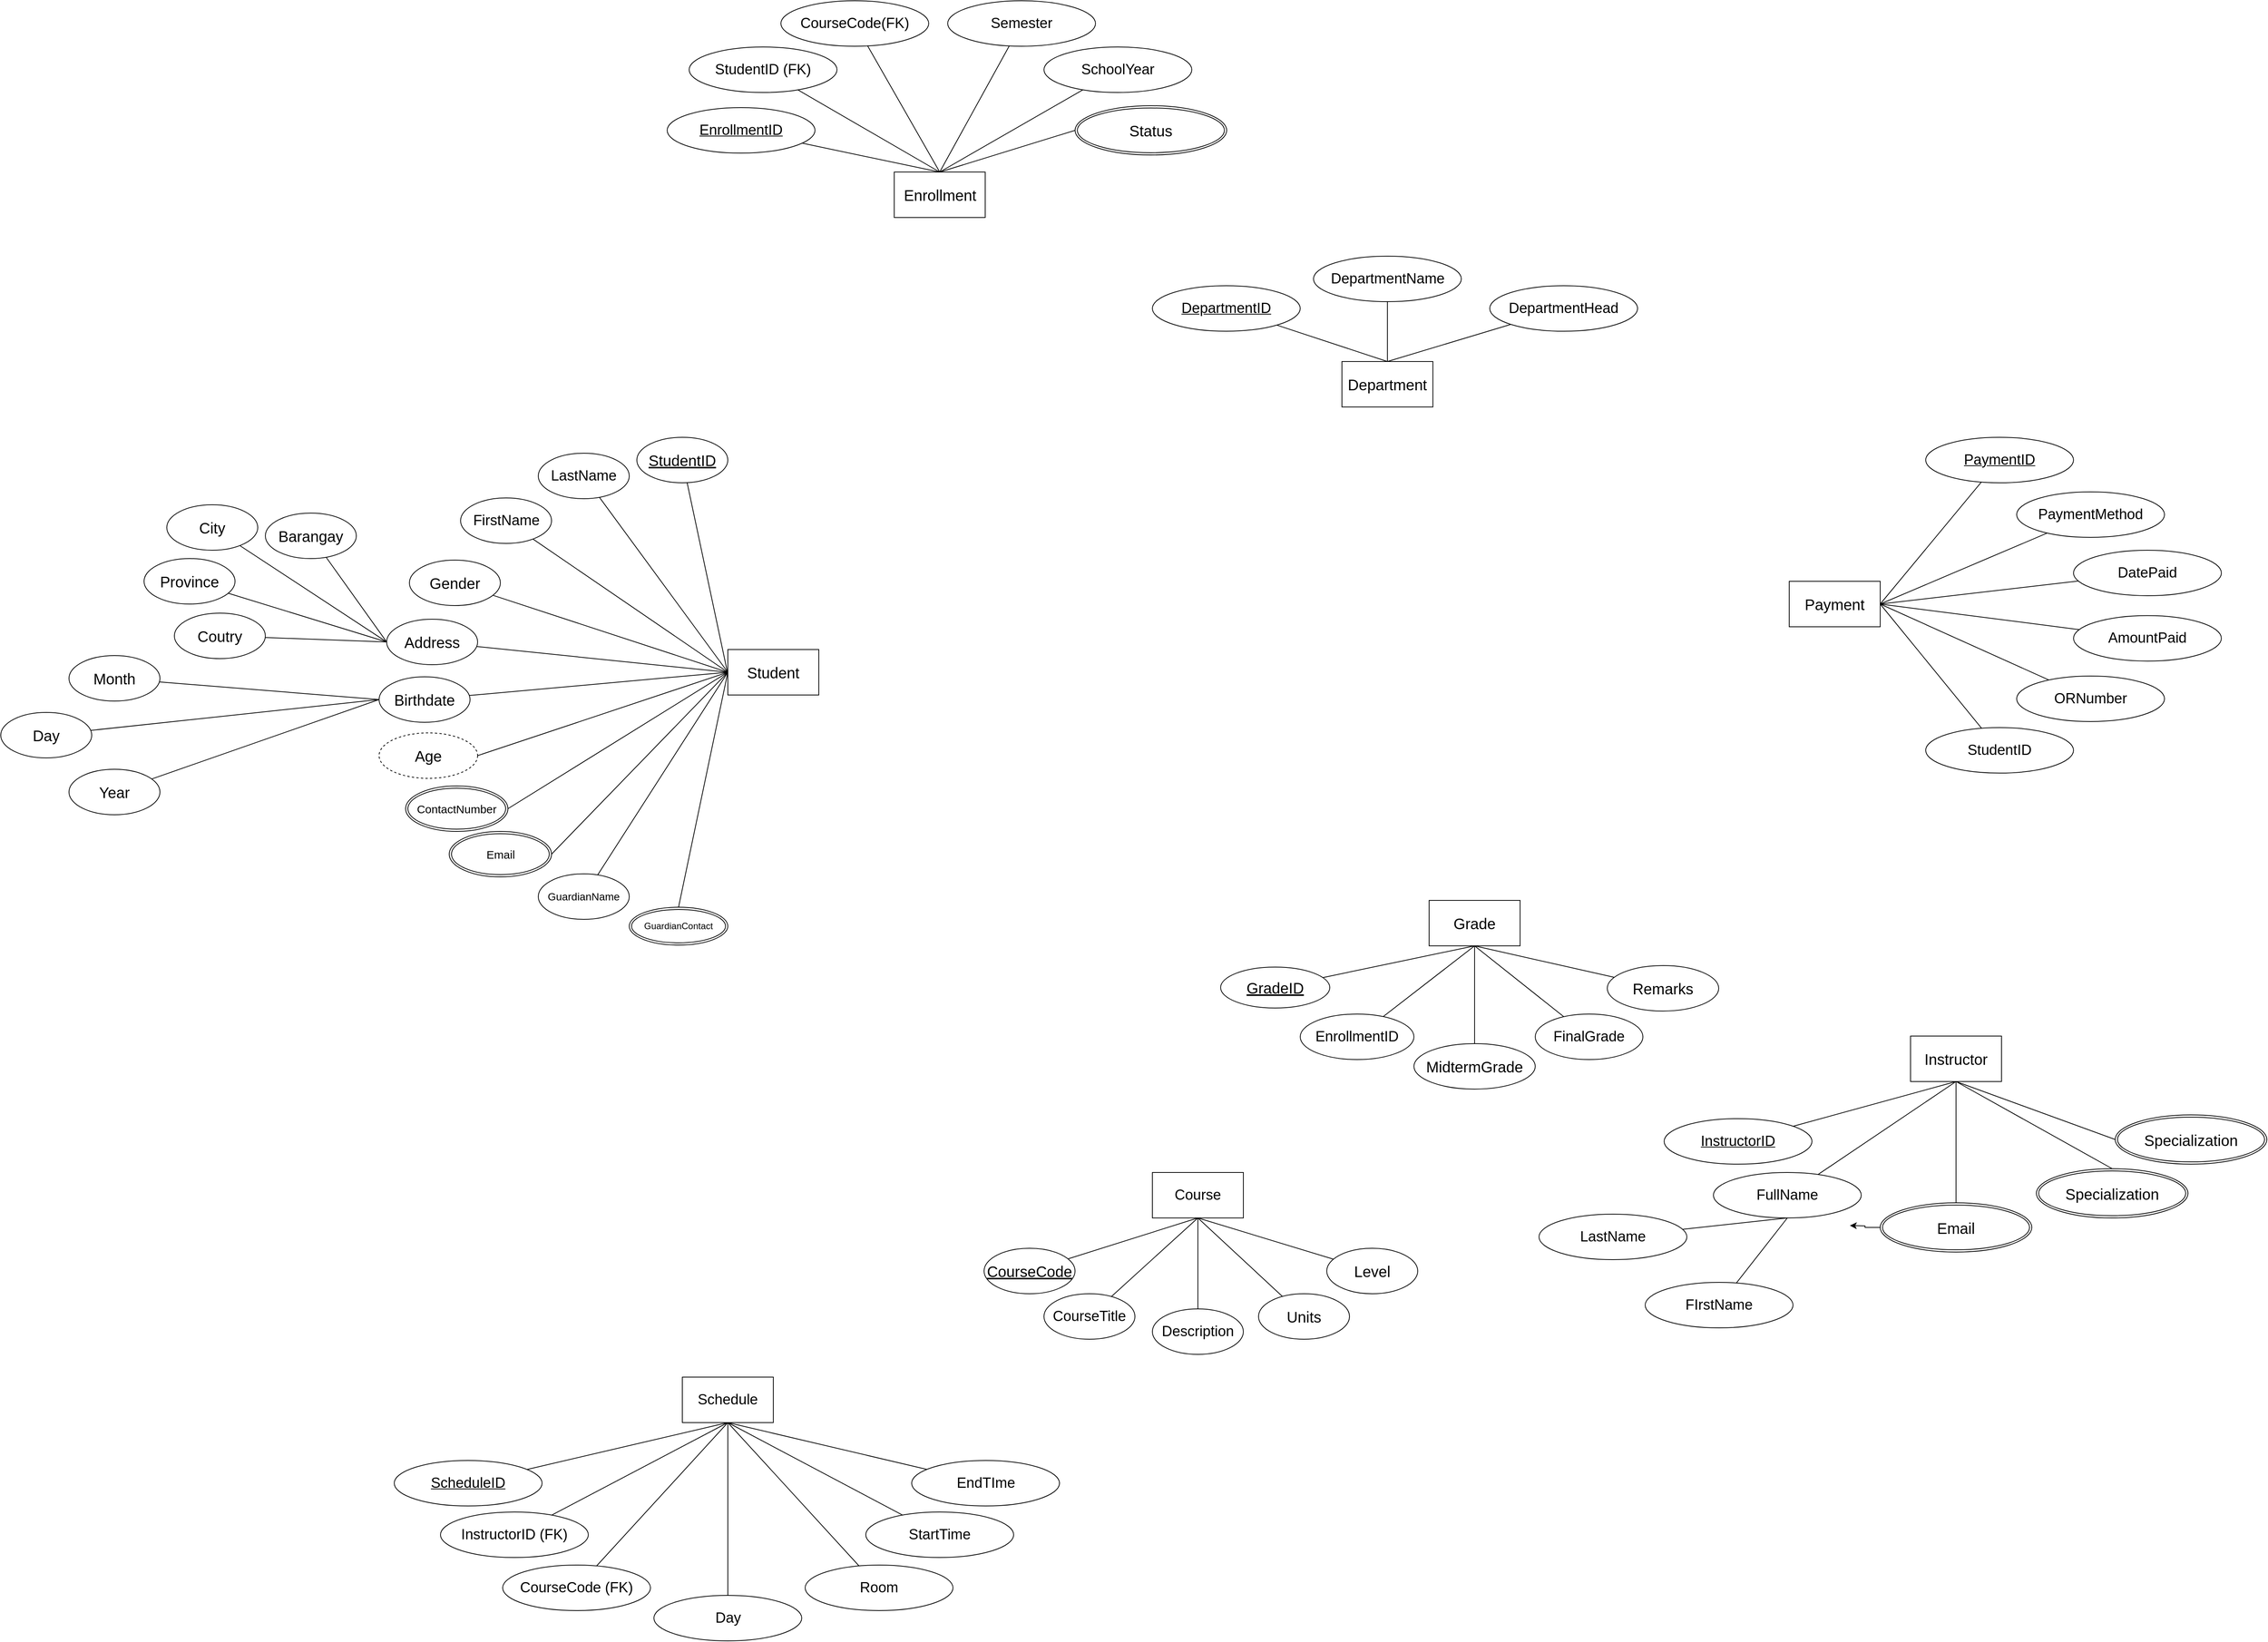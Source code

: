 <mxfile version="28.2.2">
  <diagram name="Page-1" id="AGJRzT_OhnzU_PfbtV0n">
    <mxGraphModel dx="3028" dy="2234" grid="1" gridSize="10" guides="1" tooltips="1" connect="1" arrows="1" fold="1" page="1" pageScale="1" pageWidth="850" pageHeight="1100" math="0" shadow="0">
      <root>
        <mxCell id="0" />
        <mxCell id="1" parent="0" />
        <mxCell id="HV2ZFBBPWrTVuAOWlXsi-6" value="Payment" style="rounded=0;whiteSpace=wrap;html=1;fontSize=20;" parent="1" vertex="1">
          <mxGeometry x="820" y="130" width="120" height="60" as="geometry" />
        </mxCell>
        <mxCell id="HV2ZFBBPWrTVuAOWlXsi-8" value="Grade" style="rounded=0;whiteSpace=wrap;html=1;fontSize=20;" parent="1" vertex="1">
          <mxGeometry x="345" y="551" width="120" height="60" as="geometry" />
        </mxCell>
        <mxCell id="78UuznA5aA8SNeWMlHvX-40" style="edgeStyle=none;curved=1;rounded=0;orthogonalLoop=1;jettySize=auto;html=1;entryX=1;entryY=0.5;entryDx=0;entryDy=0;fontSize=12;startSize=8;endSize=8;endArrow=none;endFill=0;" parent="1" source="VZnbxfNPQ8UnDCiT-unX-41" target="HV2ZFBBPWrTVuAOWlXsi-6" edge="1">
          <mxGeometry relative="1" as="geometry" />
        </mxCell>
        <mxCell id="VZnbxfNPQ8UnDCiT-unX-41" value="StudentID" style="ellipse;whiteSpace=wrap;html=1;fontSize=19;" parent="1" vertex="1">
          <mxGeometry x="1000" y="323" width="195" height="60" as="geometry" />
        </mxCell>
        <mxCell id="78UuznA5aA8SNeWMlHvX-45" style="edgeStyle=none;curved=1;rounded=0;orthogonalLoop=1;jettySize=auto;html=1;entryX=1;entryY=0.5;entryDx=0;entryDy=0;fontSize=12;startSize=8;endSize=8;endArrow=none;endFill=0;" parent="1" source="VZnbxfNPQ8UnDCiT-unX-42" target="HV2ZFBBPWrTVuAOWlXsi-6" edge="1">
          <mxGeometry relative="1" as="geometry" />
        </mxCell>
        <mxCell id="VZnbxfNPQ8UnDCiT-unX-42" value="&lt;u&gt;PaymentID&lt;/u&gt;" style="ellipse;whiteSpace=wrap;html=1;fontSize=19;" parent="1" vertex="1">
          <mxGeometry x="1000" y="-60" width="195" height="60" as="geometry" />
        </mxCell>
        <mxCell id="78UuznA5aA8SNeWMlHvX-41" style="edgeStyle=none;curved=1;rounded=0;orthogonalLoop=1;jettySize=auto;html=1;entryX=1;entryY=0.5;entryDx=0;entryDy=0;fontSize=12;startSize=8;endSize=8;endArrow=none;endFill=0;" parent="1" source="VZnbxfNPQ8UnDCiT-unX-43" target="HV2ZFBBPWrTVuAOWlXsi-6" edge="1">
          <mxGeometry relative="1" as="geometry" />
        </mxCell>
        <mxCell id="VZnbxfNPQ8UnDCiT-unX-43" value="ORNumber" style="ellipse;whiteSpace=wrap;html=1;fontSize=19;" parent="1" vertex="1">
          <mxGeometry x="1120" y="255" width="195" height="60" as="geometry" />
        </mxCell>
        <mxCell id="78UuznA5aA8SNeWMlHvX-43" style="edgeStyle=none;curved=1;rounded=0;orthogonalLoop=1;jettySize=auto;html=1;entryX=1;entryY=0.5;entryDx=0;entryDy=0;fontSize=12;startSize=8;endSize=8;endArrow=none;endFill=0;" parent="1" source="VZnbxfNPQ8UnDCiT-unX-44" target="HV2ZFBBPWrTVuAOWlXsi-6" edge="1">
          <mxGeometry relative="1" as="geometry" />
        </mxCell>
        <mxCell id="VZnbxfNPQ8UnDCiT-unX-44" value="DatePaid" style="ellipse;whiteSpace=wrap;html=1;fontSize=19;" parent="1" vertex="1">
          <mxGeometry x="1195" y="89" width="195" height="60" as="geometry" />
        </mxCell>
        <mxCell id="78UuznA5aA8SNeWMlHvX-42" style="edgeStyle=none;curved=1;rounded=0;orthogonalLoop=1;jettySize=auto;html=1;entryX=1;entryY=0.5;entryDx=0;entryDy=0;fontSize=12;startSize=8;endSize=8;endArrow=none;endFill=0;" parent="1" source="VZnbxfNPQ8UnDCiT-unX-45" target="HV2ZFBBPWrTVuAOWlXsi-6" edge="1">
          <mxGeometry relative="1" as="geometry" />
        </mxCell>
        <mxCell id="VZnbxfNPQ8UnDCiT-unX-45" value="AmountPaid" style="ellipse;whiteSpace=wrap;html=1;fontSize=19;" parent="1" vertex="1">
          <mxGeometry x="1195" y="175.25" width="195" height="60" as="geometry" />
        </mxCell>
        <mxCell id="78UuznA5aA8SNeWMlHvX-44" style="edgeStyle=none;curved=1;rounded=0;orthogonalLoop=1;jettySize=auto;html=1;entryX=1;entryY=0.5;entryDx=0;entryDy=0;fontSize=12;startSize=8;endSize=8;endArrow=none;endFill=0;" parent="1" source="VZnbxfNPQ8UnDCiT-unX-56" target="HV2ZFBBPWrTVuAOWlXsi-6" edge="1">
          <mxGeometry relative="1" as="geometry" />
        </mxCell>
        <mxCell id="VZnbxfNPQ8UnDCiT-unX-56" value="PaymentMethod" style="ellipse;whiteSpace=wrap;html=1;fontSize=19;" parent="1" vertex="1">
          <mxGeometry x="1120" y="12" width="195" height="60" as="geometry" />
        </mxCell>
        <mxCell id="78UuznA5aA8SNeWMlHvX-54" style="edgeStyle=none;curved=1;rounded=0;orthogonalLoop=1;jettySize=auto;html=1;entryX=0.5;entryY=1;entryDx=0;entryDy=0;fontSize=12;startSize=8;endSize=8;endArrow=none;endFill=0;" parent="1" source="VZnbxfNPQ8UnDCiT-unX-77" target="HV2ZFBBPWrTVuAOWlXsi-8" edge="1">
          <mxGeometry relative="1" as="geometry" />
        </mxCell>
        <mxCell id="VZnbxfNPQ8UnDCiT-unX-77" value="EnrollmentID" style="ellipse;whiteSpace=wrap;html=1;fontSize=19;" parent="1" vertex="1">
          <mxGeometry x="175" y="701" width="150" height="60" as="geometry" />
        </mxCell>
        <mxCell id="78UuznA5aA8SNeWMlHvX-56" style="edgeStyle=none;curved=1;rounded=0;orthogonalLoop=1;jettySize=auto;html=1;entryX=0.5;entryY=1;entryDx=0;entryDy=0;fontSize=12;startSize=8;endSize=8;endArrow=none;endFill=0;" parent="1" source="VZnbxfNPQ8UnDCiT-unX-78" target="HV2ZFBBPWrTVuAOWlXsi-8" edge="1">
          <mxGeometry relative="1" as="geometry" />
        </mxCell>
        <mxCell id="VZnbxfNPQ8UnDCiT-unX-78" value="FinalGrade" style="ellipse;whiteSpace=wrap;html=1;fontSize=19;" parent="1" vertex="1">
          <mxGeometry x="485" y="701" width="142" height="60" as="geometry" />
        </mxCell>
        <mxCell id="78UuznA5aA8SNeWMlHvX-53" style="edgeStyle=none;curved=1;rounded=0;orthogonalLoop=1;jettySize=auto;html=1;entryX=0.5;entryY=1;entryDx=0;entryDy=0;fontSize=12;startSize=8;endSize=8;endArrow=none;endFill=0;" parent="1" source="VZnbxfNPQ8UnDCiT-unX-79" target="HV2ZFBBPWrTVuAOWlXsi-8" edge="1">
          <mxGeometry relative="1" as="geometry" />
        </mxCell>
        <mxCell id="VZnbxfNPQ8UnDCiT-unX-79" value="&lt;u&gt;GradeID&lt;/u&gt;" style="ellipse;whiteSpace=wrap;html=1;fontSize=20;" parent="1" vertex="1">
          <mxGeometry x="70" y="639" width="144" height="54" as="geometry" />
        </mxCell>
        <mxCell id="78UuznA5aA8SNeWMlHvX-55" style="edgeStyle=none;curved=1;rounded=0;orthogonalLoop=1;jettySize=auto;html=1;entryX=0.5;entryY=1;entryDx=0;entryDy=0;fontSize=12;startSize=8;endSize=8;endArrow=none;endFill=0;" parent="1" source="VZnbxfNPQ8UnDCiT-unX-80" target="HV2ZFBBPWrTVuAOWlXsi-8" edge="1">
          <mxGeometry relative="1" as="geometry" />
        </mxCell>
        <mxCell id="VZnbxfNPQ8UnDCiT-unX-80" value="MidtermGrade" style="ellipse;whiteSpace=wrap;html=1;fontSize=20;" parent="1" vertex="1">
          <mxGeometry x="325" y="740" width="160" height="60" as="geometry" />
        </mxCell>
        <mxCell id="78UuznA5aA8SNeWMlHvX-57" style="edgeStyle=none;curved=1;rounded=0;orthogonalLoop=1;jettySize=auto;html=1;entryX=0.5;entryY=1;entryDx=0;entryDy=0;fontSize=12;startSize=8;endSize=8;endArrow=none;endFill=0;" parent="1" source="VZnbxfNPQ8UnDCiT-unX-81" target="HV2ZFBBPWrTVuAOWlXsi-8" edge="1">
          <mxGeometry relative="1" as="geometry" />
        </mxCell>
        <mxCell id="VZnbxfNPQ8UnDCiT-unX-81" value="Remarks" style="ellipse;whiteSpace=wrap;html=1;fontSize=20;" parent="1" vertex="1">
          <mxGeometry x="580" y="637" width="147" height="60" as="geometry" />
        </mxCell>
        <mxCell id="VZnbxfNPQ8UnDCiT-unX-2" value="Schedule" style="rounded=0;whiteSpace=wrap;html=1;fontSize=19;" parent="1" vertex="1">
          <mxGeometry x="-640" y="1180" width="120" height="60" as="geometry" />
        </mxCell>
        <mxCell id="78UuznA5aA8SNeWMlHvX-18" style="edgeStyle=none;curved=1;rounded=0;orthogonalLoop=1;jettySize=auto;html=1;fontSize=12;startSize=8;endSize=8;entryX=0.5;entryY=1;entryDx=0;entryDy=0;endArrow=none;endFill=0;" parent="1" source="VZnbxfNPQ8UnDCiT-unX-60" target="VZnbxfNPQ8UnDCiT-unX-2" edge="1">
          <mxGeometry relative="1" as="geometry">
            <mxPoint x="-630" y="1360" as="targetPoint" />
          </mxGeometry>
        </mxCell>
        <mxCell id="VZnbxfNPQ8UnDCiT-unX-60" value="CourseCode (FK)" style="ellipse;whiteSpace=wrap;html=1;fontSize=19;" parent="1" vertex="1">
          <mxGeometry x="-877" y="1428" width="195" height="60" as="geometry" />
        </mxCell>
        <mxCell id="78UuznA5aA8SNeWMlHvX-16" style="edgeStyle=none;curved=1;rounded=0;orthogonalLoop=1;jettySize=auto;html=1;entryX=0.5;entryY=1;entryDx=0;entryDy=0;fontSize=12;startSize=8;endSize=8;endArrow=none;endFill=0;" parent="1" source="VZnbxfNPQ8UnDCiT-unX-61" target="VZnbxfNPQ8UnDCiT-unX-2" edge="1">
          <mxGeometry relative="1" as="geometry" />
        </mxCell>
        <mxCell id="VZnbxfNPQ8UnDCiT-unX-61" value="&lt;u&gt;ScheduleID&lt;/u&gt;" style="ellipse;whiteSpace=wrap;html=1;fontSize=19;" parent="1" vertex="1">
          <mxGeometry x="-1020" y="1290" width="195" height="60" as="geometry" />
        </mxCell>
        <mxCell id="78UuznA5aA8SNeWMlHvX-17" style="edgeStyle=none;curved=1;rounded=0;orthogonalLoop=1;jettySize=auto;html=1;entryX=0.5;entryY=1;entryDx=0;entryDy=0;fontSize=12;startSize=8;endSize=8;endArrow=none;endFill=0;" parent="1" source="VZnbxfNPQ8UnDCiT-unX-62" target="VZnbxfNPQ8UnDCiT-unX-2" edge="1">
          <mxGeometry relative="1" as="geometry" />
        </mxCell>
        <mxCell id="VZnbxfNPQ8UnDCiT-unX-62" value="InstructorID (FK)" style="ellipse;whiteSpace=wrap;html=1;fontSize=19;" parent="1" vertex="1">
          <mxGeometry x="-959" y="1358" width="195" height="60" as="geometry" />
        </mxCell>
        <mxCell id="78UuznA5aA8SNeWMlHvX-19" style="edgeStyle=none;curved=1;rounded=0;orthogonalLoop=1;jettySize=auto;html=1;entryX=0.5;entryY=1;entryDx=0;entryDy=0;fontSize=12;startSize=8;endSize=8;endArrow=none;endFill=0;" parent="1" source="VZnbxfNPQ8UnDCiT-unX-63" target="VZnbxfNPQ8UnDCiT-unX-2" edge="1">
          <mxGeometry relative="1" as="geometry" />
        </mxCell>
        <mxCell id="VZnbxfNPQ8UnDCiT-unX-63" value="Day" style="ellipse;whiteSpace=wrap;html=1;fontSize=19;" parent="1" vertex="1">
          <mxGeometry x="-677.5" y="1468" width="195" height="60" as="geometry" />
        </mxCell>
        <mxCell id="78UuznA5aA8SNeWMlHvX-20" style="edgeStyle=none;curved=1;rounded=0;orthogonalLoop=1;jettySize=auto;html=1;entryX=0.5;entryY=1;entryDx=0;entryDy=0;fontSize=12;startSize=8;endSize=8;endArrow=none;endFill=0;" parent="1" source="VZnbxfNPQ8UnDCiT-unX-64" target="VZnbxfNPQ8UnDCiT-unX-2" edge="1">
          <mxGeometry relative="1" as="geometry" />
        </mxCell>
        <mxCell id="VZnbxfNPQ8UnDCiT-unX-64" value="Room" style="ellipse;whiteSpace=wrap;html=1;fontSize=19;" parent="1" vertex="1">
          <mxGeometry x="-478" y="1428" width="195" height="60" as="geometry" />
        </mxCell>
        <mxCell id="78UuznA5aA8SNeWMlHvX-21" style="edgeStyle=none;curved=1;rounded=0;orthogonalLoop=1;jettySize=auto;html=1;entryX=0.5;entryY=1;entryDx=0;entryDy=0;fontSize=12;startSize=8;endSize=8;endArrow=none;endFill=0;" parent="1" source="VZnbxfNPQ8UnDCiT-unX-65" target="VZnbxfNPQ8UnDCiT-unX-2" edge="1">
          <mxGeometry relative="1" as="geometry" />
        </mxCell>
        <mxCell id="VZnbxfNPQ8UnDCiT-unX-65" value="StartTime" style="ellipse;whiteSpace=wrap;html=1;fontSize=19;" parent="1" vertex="1">
          <mxGeometry x="-398" y="1358" width="195" height="60" as="geometry" />
        </mxCell>
        <mxCell id="78UuznA5aA8SNeWMlHvX-22" style="edgeStyle=none;curved=1;rounded=0;orthogonalLoop=1;jettySize=auto;html=1;entryX=0.5;entryY=1;entryDx=0;entryDy=0;fontSize=12;startSize=8;endSize=8;endArrow=none;endFill=0;" parent="1" source="VZnbxfNPQ8UnDCiT-unX-74" target="VZnbxfNPQ8UnDCiT-unX-2" edge="1">
          <mxGeometry relative="1" as="geometry" />
        </mxCell>
        <mxCell id="VZnbxfNPQ8UnDCiT-unX-74" value="EndTIme" style="ellipse;whiteSpace=wrap;html=1;fontSize=19;" parent="1" vertex="1">
          <mxGeometry x="-337.5" y="1290" width="195" height="60" as="geometry" />
        </mxCell>
        <mxCell id="78UuznA5aA8SNeWMlHvX-23" value="" style="group" parent="1" vertex="1" connectable="0">
          <mxGeometry x="-1040" y="-60" width="580" height="700" as="geometry" />
        </mxCell>
        <mxCell id="HV2ZFBBPWrTVuAOWlXsi-1" value="Student" style="rounded=0;whiteSpace=wrap;html=1;fontSize=20;" parent="78UuznA5aA8SNeWMlHvX-23" vertex="1">
          <mxGeometry x="460" y="280" width="120" height="60" as="geometry" />
        </mxCell>
        <mxCell id="VZnbxfNPQ8UnDCiT-unX-3" value="&lt;u&gt;StudentID&lt;/u&gt;" style="ellipse;whiteSpace=wrap;html=1;fontSize=20;" parent="78UuznA5aA8SNeWMlHvX-23" vertex="1">
          <mxGeometry x="340" width="120" height="60" as="geometry" />
        </mxCell>
        <mxCell id="VZnbxfNPQ8UnDCiT-unX-4" value="FirstName" style="ellipse;whiteSpace=wrap;html=1;fontSize=19;" parent="78UuznA5aA8SNeWMlHvX-23" vertex="1">
          <mxGeometry x="107.5" y="80" width="120" height="60" as="geometry" />
        </mxCell>
        <mxCell id="VZnbxfNPQ8UnDCiT-unX-5" value="LastName" style="ellipse;whiteSpace=wrap;html=1;fontSize=19;" parent="78UuznA5aA8SNeWMlHvX-23" vertex="1">
          <mxGeometry x="210" y="21" width="120" height="60" as="geometry" />
        </mxCell>
        <mxCell id="VZnbxfNPQ8UnDCiT-unX-8" value="Birthdate" style="ellipse;whiteSpace=wrap;html=1;fontSize=20;" parent="78UuznA5aA8SNeWMlHvX-23" vertex="1">
          <mxGeometry y="316" width="120" height="60" as="geometry" />
        </mxCell>
        <mxCell id="VZnbxfNPQ8UnDCiT-unX-12" value="Address" style="ellipse;whiteSpace=wrap;html=1;fontSize=20;" parent="78UuznA5aA8SNeWMlHvX-23" vertex="1">
          <mxGeometry x="10" y="240" width="120" height="60" as="geometry" />
        </mxCell>
        <mxCell id="VZnbxfNPQ8UnDCiT-unX-14" value="GuardianName" style="ellipse;whiteSpace=wrap;html=1;fontSize=14;" parent="78UuznA5aA8SNeWMlHvX-23" vertex="1">
          <mxGeometry x="210" y="576" width="120" height="60" as="geometry" />
        </mxCell>
        <mxCell id="VZnbxfNPQ8UnDCiT-unX-19" value="Gender" style="ellipse;whiteSpace=wrap;html=1;fontSize=20;" parent="78UuznA5aA8SNeWMlHvX-23" vertex="1">
          <mxGeometry x="40" y="162" width="120" height="60" as="geometry" />
        </mxCell>
        <mxCell id="VZnbxfNPQ8UnDCiT-unX-83" style="rounded=0;orthogonalLoop=1;jettySize=auto;html=1;endArrow=none;endFill=0;entryX=-0.003;entryY=0.51;entryDx=0;entryDy=0;entryPerimeter=0;" parent="78UuznA5aA8SNeWMlHvX-23" source="VZnbxfNPQ8UnDCiT-unX-3" target="HV2ZFBBPWrTVuAOWlXsi-1" edge="1">
          <mxGeometry relative="1" as="geometry">
            <mxPoint x="280" y="320" as="targetPoint" />
          </mxGeometry>
        </mxCell>
        <mxCell id="VZnbxfNPQ8UnDCiT-unX-84" style="rounded=0;orthogonalLoop=1;jettySize=auto;html=1;entryX=0;entryY=0.5;entryDx=0;entryDy=0;endArrow=none;endFill=0;" parent="78UuznA5aA8SNeWMlHvX-23" source="VZnbxfNPQ8UnDCiT-unX-4" target="HV2ZFBBPWrTVuAOWlXsi-1" edge="1">
          <mxGeometry relative="1" as="geometry" />
        </mxCell>
        <mxCell id="VZnbxfNPQ8UnDCiT-unX-85" style="rounded=0;orthogonalLoop=1;jettySize=auto;html=1;entryX=0;entryY=0.5;entryDx=0;entryDy=0;endArrow=none;endFill=0;" parent="78UuznA5aA8SNeWMlHvX-23" source="VZnbxfNPQ8UnDCiT-unX-5" target="HV2ZFBBPWrTVuAOWlXsi-1" edge="1">
          <mxGeometry relative="1" as="geometry" />
        </mxCell>
        <mxCell id="78UuznA5aA8SNeWMlHvX-7" style="edgeStyle=none;curved=1;rounded=0;orthogonalLoop=1;jettySize=auto;html=1;entryX=0;entryY=0.5;entryDx=0;entryDy=0;fontSize=12;startSize=8;endSize=8;endArrow=none;endFill=0;" parent="78UuznA5aA8SNeWMlHvX-23" source="VZnbxfNPQ8UnDCiT-unX-8" target="HV2ZFBBPWrTVuAOWlXsi-1" edge="1">
          <mxGeometry relative="1" as="geometry" />
        </mxCell>
        <mxCell id="78UuznA5aA8SNeWMlHvX-8" style="edgeStyle=none;curved=1;rounded=0;orthogonalLoop=1;jettySize=auto;html=1;fontSize=12;startSize=8;endSize=8;entryX=0;entryY=0.5;entryDx=0;entryDy=0;endArrow=none;endFill=0;exitX=1;exitY=0.5;exitDx=0;exitDy=0;" parent="78UuznA5aA8SNeWMlHvX-23" source="78UuznA5aA8SNeWMlHvX-75" target="HV2ZFBBPWrTVuAOWlXsi-1" edge="1">
          <mxGeometry relative="1" as="geometry">
            <mxPoint x="400" y="310" as="targetPoint" />
            <mxPoint x="169.5" y="390" as="sourcePoint" />
          </mxGeometry>
        </mxCell>
        <mxCell id="78UuznA5aA8SNeWMlHvX-9" style="edgeStyle=none;curved=1;rounded=0;orthogonalLoop=1;jettySize=auto;html=1;fontSize=12;startSize=8;endSize=8;entryX=0;entryY=0.5;entryDx=0;entryDy=0;endArrow=none;endFill=0;exitX=1;exitY=0.5;exitDx=0;exitDy=0;" parent="78UuznA5aA8SNeWMlHvX-23" source="78UuznA5aA8SNeWMlHvX-73" target="HV2ZFBBPWrTVuAOWlXsi-1" edge="1">
          <mxGeometry relative="1" as="geometry">
            <mxPoint x="400" y="310" as="targetPoint" />
            <mxPoint x="141.725" y="474.442" as="sourcePoint" />
          </mxGeometry>
        </mxCell>
        <mxCell id="78UuznA5aA8SNeWMlHvX-10" style="edgeStyle=none;curved=1;rounded=0;orthogonalLoop=1;jettySize=auto;html=1;entryX=0;entryY=0.5;entryDx=0;entryDy=0;fontSize=12;startSize=8;endSize=8;endArrow=none;endFill=0;exitX=1;exitY=0.5;exitDx=0;exitDy=0;" parent="78UuznA5aA8SNeWMlHvX-23" source="dGu4-0tiU0V3zQPcXzdf-6" target="HV2ZFBBPWrTVuAOWlXsi-1" edge="1">
          <mxGeometry relative="1" as="geometry">
            <mxPoint x="198.16" y="530.213" as="sourcePoint" />
          </mxGeometry>
        </mxCell>
        <mxCell id="78UuznA5aA8SNeWMlHvX-4" style="edgeStyle=none;curved=1;rounded=0;orthogonalLoop=1;jettySize=auto;html=1;entryX=0;entryY=0.5;entryDx=0;entryDy=0;fontSize=12;startSize=8;endSize=8;endArrow=none;endFill=0;" parent="78UuznA5aA8SNeWMlHvX-23" source="VZnbxfNPQ8UnDCiT-unX-12" target="HV2ZFBBPWrTVuAOWlXsi-1" edge="1">
          <mxGeometry relative="1" as="geometry" />
        </mxCell>
        <mxCell id="78UuznA5aA8SNeWMlHvX-14" style="edgeStyle=none;curved=1;rounded=0;orthogonalLoop=1;jettySize=auto;html=1;fontSize=12;startSize=8;endSize=8;entryX=0;entryY=0.5;entryDx=0;entryDy=0;endArrow=none;endFill=0;exitX=0.5;exitY=0;exitDx=0;exitDy=0;" parent="78UuznA5aA8SNeWMlHvX-23" source="78UuznA5aA8SNeWMlHvX-78" target="HV2ZFBBPWrTVuAOWlXsi-1" edge="1">
          <mxGeometry relative="1" as="geometry">
            <mxPoint x="450" y="380" as="targetPoint" />
            <mxPoint x="405.5" y="606.126" as="sourcePoint" />
          </mxGeometry>
        </mxCell>
        <mxCell id="78UuznA5aA8SNeWMlHvX-11" style="edgeStyle=none;curved=1;rounded=0;orthogonalLoop=1;jettySize=auto;html=1;fontSize=12;startSize=8;endSize=8;entryX=0;entryY=0.5;entryDx=0;entryDy=0;endArrow=none;endFill=0;" parent="78UuznA5aA8SNeWMlHvX-23" source="VZnbxfNPQ8UnDCiT-unX-14" target="HV2ZFBBPWrTVuAOWlXsi-1" edge="1">
          <mxGeometry relative="1" as="geometry">
            <mxPoint x="440" y="310" as="targetPoint" />
          </mxGeometry>
        </mxCell>
        <mxCell id="VZnbxfNPQ8UnDCiT-unX-86" style="rounded=0;orthogonalLoop=1;jettySize=auto;html=1;entryX=0;entryY=0.5;entryDx=0;entryDy=0;endArrow=none;endFill=0;" parent="78UuznA5aA8SNeWMlHvX-23" source="VZnbxfNPQ8UnDCiT-unX-19" target="HV2ZFBBPWrTVuAOWlXsi-1" edge="1">
          <mxGeometry relative="1" as="geometry" />
        </mxCell>
        <mxCell id="78UuznA5aA8SNeWMlHvX-73" value="&lt;font style=&quot;font-size: 15px;&quot;&gt;ContactNumber&lt;/font&gt;" style="ellipse;shape=doubleEllipse;margin=3;whiteSpace=wrap;html=1;align=center;" parent="78UuznA5aA8SNeWMlHvX-23" vertex="1">
          <mxGeometry x="35" y="460" width="135" height="60" as="geometry" />
        </mxCell>
        <mxCell id="78UuznA5aA8SNeWMlHvX-75" value="&lt;font style=&quot;font-size: 20px;&quot;&gt;Age&lt;/font&gt;" style="ellipse;whiteSpace=wrap;html=1;align=center;dashed=1;" parent="78UuznA5aA8SNeWMlHvX-23" vertex="1">
          <mxGeometry y="390" width="130" height="60" as="geometry" />
        </mxCell>
        <mxCell id="78UuznA5aA8SNeWMlHvX-78" value="GuardianContact" style="ellipse;shape=doubleEllipse;margin=3;whiteSpace=wrap;html=1;align=center;" parent="78UuznA5aA8SNeWMlHvX-23" vertex="1">
          <mxGeometry x="330" y="620" width="130" height="50" as="geometry" />
        </mxCell>
        <mxCell id="dGu4-0tiU0V3zQPcXzdf-6" value="&lt;span style=&quot;font-size: 15px;&quot;&gt;Email&lt;/span&gt;" style="ellipse;shape=doubleEllipse;margin=3;whiteSpace=wrap;html=1;align=center;" vertex="1" parent="78UuznA5aA8SNeWMlHvX-23">
          <mxGeometry x="92.5" y="520" width="135" height="60" as="geometry" />
        </mxCell>
        <mxCell id="HV2ZFBBPWrTVuAOWlXsi-9" value="Enrollment" style="rounded=0;whiteSpace=wrap;html=1;fontSize=20;" parent="1" vertex="1">
          <mxGeometry x="-360.5" y="-410" width="120" height="60" as="geometry" />
        </mxCell>
        <mxCell id="78UuznA5aA8SNeWMlHvX-25" style="edgeStyle=none;curved=1;rounded=0;orthogonalLoop=1;jettySize=auto;html=1;fontSize=12;startSize=8;endSize=8;entryX=0.5;entryY=0;entryDx=0;entryDy=0;endArrow=none;endFill=0;" parent="1" source="VZnbxfNPQ8UnDCiT-unX-35" target="HV2ZFBBPWrTVuAOWlXsi-9" edge="1">
          <mxGeometry relative="1" as="geometry">
            <mxPoint x="-340" y="-510" as="targetPoint" />
          </mxGeometry>
        </mxCell>
        <mxCell id="VZnbxfNPQ8UnDCiT-unX-35" value="StudentID (FK)" style="ellipse;whiteSpace=wrap;html=1;fontSize=19;" parent="1" vertex="1">
          <mxGeometry x="-631" y="-575" width="195" height="60" as="geometry" />
        </mxCell>
        <mxCell id="78UuznA5aA8SNeWMlHvX-24" style="edgeStyle=none;curved=1;rounded=0;orthogonalLoop=1;jettySize=auto;html=1;entryX=0.5;entryY=0;entryDx=0;entryDy=0;fontSize=12;startSize=8;endSize=8;endArrow=none;endFill=0;" parent="1" source="VZnbxfNPQ8UnDCiT-unX-36" target="HV2ZFBBPWrTVuAOWlXsi-9" edge="1">
          <mxGeometry relative="1" as="geometry" />
        </mxCell>
        <mxCell id="VZnbxfNPQ8UnDCiT-unX-36" value="&lt;u&gt;EnrollmentID&lt;/u&gt;" style="ellipse;whiteSpace=wrap;html=1;fontSize=19;" parent="1" vertex="1">
          <mxGeometry x="-660" y="-495" width="195" height="60" as="geometry" />
        </mxCell>
        <mxCell id="78UuznA5aA8SNeWMlHvX-26" style="edgeStyle=none;curved=1;rounded=0;orthogonalLoop=1;jettySize=auto;html=1;entryX=0.5;entryY=0;entryDx=0;entryDy=0;fontSize=12;startSize=8;endSize=8;endArrow=none;endFill=0;" parent="1" source="VZnbxfNPQ8UnDCiT-unX-37" target="HV2ZFBBPWrTVuAOWlXsi-9" edge="1">
          <mxGeometry relative="1" as="geometry" />
        </mxCell>
        <mxCell id="VZnbxfNPQ8UnDCiT-unX-37" value="CourseCode(FK)" style="ellipse;whiteSpace=wrap;html=1;fontSize=19;" parent="1" vertex="1">
          <mxGeometry x="-510" y="-636" width="195" height="60" as="geometry" />
        </mxCell>
        <mxCell id="78UuznA5aA8SNeWMlHvX-28" style="edgeStyle=none;curved=1;rounded=0;orthogonalLoop=1;jettySize=auto;html=1;fontSize=12;startSize=8;endSize=8;entryX=0.5;entryY=0;entryDx=0;entryDy=0;endArrow=none;endFill=0;" parent="1" source="VZnbxfNPQ8UnDCiT-unX-38" target="HV2ZFBBPWrTVuAOWlXsi-9" edge="1">
          <mxGeometry relative="1" as="geometry">
            <mxPoint x="-240" y="-440" as="targetPoint" />
          </mxGeometry>
        </mxCell>
        <mxCell id="VZnbxfNPQ8UnDCiT-unX-38" value="SchoolYear" style="ellipse;whiteSpace=wrap;html=1;fontSize=19;" parent="1" vertex="1">
          <mxGeometry x="-163" y="-575" width="195" height="60" as="geometry" />
        </mxCell>
        <mxCell id="78UuznA5aA8SNeWMlHvX-27" style="edgeStyle=none;curved=1;rounded=0;orthogonalLoop=1;jettySize=auto;html=1;fontSize=12;startSize=8;endSize=8;entryX=0.5;entryY=0;entryDx=0;entryDy=0;endArrow=none;endFill=0;" parent="1" source="VZnbxfNPQ8UnDCiT-unX-39" target="HV2ZFBBPWrTVuAOWlXsi-9" edge="1">
          <mxGeometry relative="1" as="geometry">
            <mxPoint x="-290.0" y="-430.0" as="targetPoint" />
          </mxGeometry>
        </mxCell>
        <mxCell id="VZnbxfNPQ8UnDCiT-unX-39" value="Semester" style="ellipse;whiteSpace=wrap;html=1;fontSize=19;" parent="1" vertex="1">
          <mxGeometry x="-290" y="-636" width="195" height="60" as="geometry" />
        </mxCell>
        <mxCell id="78UuznA5aA8SNeWMlHvX-29" style="edgeStyle=none;curved=1;rounded=0;orthogonalLoop=1;jettySize=auto;html=1;fontSize=12;startSize=8;endSize=8;entryX=0.5;entryY=0;entryDx=0;entryDy=0;endArrow=none;endFill=0;exitX=0;exitY=0.5;exitDx=0;exitDy=0;" parent="1" source="dGu4-0tiU0V3zQPcXzdf-12" target="HV2ZFBBPWrTVuAOWlXsi-9" edge="1">
          <mxGeometry relative="1" as="geometry">
            <mxPoint x="-220" y="-420" as="targetPoint" />
            <mxPoint x="-121.365" y="-448.792" as="sourcePoint" />
          </mxGeometry>
        </mxCell>
        <mxCell id="HV2ZFBBPWrTVuAOWlXsi-3" value="Department" style="rounded=0;whiteSpace=wrap;html=1;fontSize=20;" parent="1" vertex="1">
          <mxGeometry x="230" y="-160" width="120" height="60" as="geometry" />
        </mxCell>
        <mxCell id="78UuznA5aA8SNeWMlHvX-31" style="edgeStyle=none;curved=1;rounded=0;orthogonalLoop=1;jettySize=auto;html=1;fontSize=12;startSize=8;endSize=8;entryX=0.5;entryY=0;entryDx=0;entryDy=0;endArrow=none;endFill=0;" parent="1" source="VZnbxfNPQ8UnDCiT-unX-25" target="HV2ZFBBPWrTVuAOWlXsi-3" edge="1">
          <mxGeometry relative="1" as="geometry">
            <mxPoint x="310" y="-200" as="targetPoint" />
          </mxGeometry>
        </mxCell>
        <mxCell id="VZnbxfNPQ8UnDCiT-unX-25" value="DepartmentName" style="ellipse;whiteSpace=wrap;html=1;fontSize=19;" parent="1" vertex="1">
          <mxGeometry x="192.5" y="-299" width="195" height="60" as="geometry" />
        </mxCell>
        <mxCell id="78UuznA5aA8SNeWMlHvX-30" style="edgeStyle=none;curved=1;rounded=0;orthogonalLoop=1;jettySize=auto;html=1;entryX=0.5;entryY=0;entryDx=0;entryDy=0;fontSize=12;startSize=8;endSize=8;endArrow=none;endFill=0;" parent="1" source="VZnbxfNPQ8UnDCiT-unX-28" target="HV2ZFBBPWrTVuAOWlXsi-3" edge="1">
          <mxGeometry relative="1" as="geometry" />
        </mxCell>
        <mxCell id="VZnbxfNPQ8UnDCiT-unX-28" value="&lt;u&gt;DepartmentID&lt;/u&gt;" style="ellipse;whiteSpace=wrap;html=1;fontSize=19;" parent="1" vertex="1">
          <mxGeometry x="-20" y="-260" width="195" height="60" as="geometry" />
        </mxCell>
        <mxCell id="78UuznA5aA8SNeWMlHvX-32" style="edgeStyle=none;curved=1;rounded=0;orthogonalLoop=1;jettySize=auto;html=1;entryX=0.5;entryY=0;entryDx=0;entryDy=0;fontSize=12;startSize=8;endSize=8;endArrow=none;endFill=0;" parent="1" source="VZnbxfNPQ8UnDCiT-unX-29" target="HV2ZFBBPWrTVuAOWlXsi-3" edge="1">
          <mxGeometry relative="1" as="geometry" />
        </mxCell>
        <mxCell id="VZnbxfNPQ8UnDCiT-unX-29" value="DepartmentHead" style="ellipse;whiteSpace=wrap;html=1;fontSize=19;" parent="1" vertex="1">
          <mxGeometry x="425" y="-260" width="195" height="60" as="geometry" />
        </mxCell>
        <mxCell id="78UuznA5aA8SNeWMlHvX-38" value="" style="group" parent="1" vertex="1" connectable="0">
          <mxGeometry x="655" y="730" width="764" height="285" as="geometry" />
        </mxCell>
        <mxCell id="HV2ZFBBPWrTVuAOWlXsi-4" value="Instructor" style="rounded=0;whiteSpace=wrap;html=1;fontSize=20;" parent="78UuznA5aA8SNeWMlHvX-38" vertex="1">
          <mxGeometry x="325" width="120" height="60" as="geometry" />
        </mxCell>
        <mxCell id="VZnbxfNPQ8UnDCiT-unX-30" value="FullName" style="ellipse;whiteSpace=wrap;html=1;fontSize=19;" parent="78UuznA5aA8SNeWMlHvX-38" vertex="1">
          <mxGeometry x="65" y="180" width="195" height="60" as="geometry" />
        </mxCell>
        <mxCell id="VZnbxfNPQ8UnDCiT-unX-31" value="&lt;u&gt;InstructorID&lt;/u&gt;" style="ellipse;whiteSpace=wrap;html=1;fontSize=19;" parent="78UuznA5aA8SNeWMlHvX-38" vertex="1">
          <mxGeometry y="109" width="195" height="60" as="geometry" />
        </mxCell>
        <mxCell id="78UuznA5aA8SNeWMlHvX-35" style="edgeStyle=none;curved=1;rounded=0;orthogonalLoop=1;jettySize=auto;html=1;entryX=0.5;entryY=1;entryDx=0;entryDy=0;fontSize=12;startSize=8;endSize=8;endArrow=none;endFill=0;" parent="78UuznA5aA8SNeWMlHvX-38" source="VZnbxfNPQ8UnDCiT-unX-30" target="HV2ZFBBPWrTVuAOWlXsi-4" edge="1">
          <mxGeometry relative="1" as="geometry" />
        </mxCell>
        <mxCell id="78UuznA5aA8SNeWMlHvX-33" style="edgeStyle=none;curved=1;rounded=0;orthogonalLoop=1;jettySize=auto;html=1;entryX=0.5;entryY=1;entryDx=0;entryDy=0;fontSize=12;startSize=8;endSize=8;endArrow=none;endFill=0;" parent="78UuznA5aA8SNeWMlHvX-38" source="VZnbxfNPQ8UnDCiT-unX-31" target="HV2ZFBBPWrTVuAOWlXsi-4" edge="1">
          <mxGeometry relative="1" as="geometry" />
        </mxCell>
        <mxCell id="78UuznA5aA8SNeWMlHvX-37" style="edgeStyle=none;curved=1;rounded=0;orthogonalLoop=1;jettySize=auto;html=1;entryX=0.5;entryY=1;entryDx=0;entryDy=0;fontSize=12;startSize=8;endSize=8;endArrow=none;endFill=0;exitX=0.5;exitY=0;exitDx=0;exitDy=0;" parent="78UuznA5aA8SNeWMlHvX-38" source="dGu4-0tiU0V3zQPcXzdf-7" target="HV2ZFBBPWrTVuAOWlXsi-4" edge="1">
          <mxGeometry relative="1" as="geometry">
            <mxPoint x="385" y="220" as="sourcePoint" />
          </mxGeometry>
        </mxCell>
        <mxCell id="78UuznA5aA8SNeWMlHvX-34" style="edgeStyle=none;curved=1;rounded=0;orthogonalLoop=1;jettySize=auto;html=1;fontSize=12;startSize=8;endSize=8;entryX=0.5;entryY=1;entryDx=0;entryDy=0;endArrow=none;endFill=0;exitX=0;exitY=0.5;exitDx=0;exitDy=0;" parent="78UuznA5aA8SNeWMlHvX-38" source="dGu4-0tiU0V3zQPcXzdf-10" target="HV2ZFBBPWrTVuAOWlXsi-4" edge="1">
          <mxGeometry relative="1" as="geometry">
            <mxPoint x="415" y="90" as="targetPoint" />
            <mxPoint x="594.229" y="118.863" as="sourcePoint" />
          </mxGeometry>
        </mxCell>
        <mxCell id="78UuznA5aA8SNeWMlHvX-36" style="edgeStyle=none;curved=1;rounded=0;orthogonalLoop=1;jettySize=auto;html=1;entryX=0.5;entryY=1;entryDx=0;entryDy=0;fontSize=12;startSize=8;endSize=8;endArrow=none;endFill=0;exitX=0.5;exitY=0;exitDx=0;exitDy=0;" parent="78UuznA5aA8SNeWMlHvX-38" source="dGu4-0tiU0V3zQPcXzdf-9" target="HV2ZFBBPWrTVuAOWlXsi-4" edge="1">
          <mxGeometry relative="1" as="geometry">
            <mxPoint x="566.908" y="182.724" as="sourcePoint" />
          </mxGeometry>
        </mxCell>
        <mxCell id="dGu4-0tiU0V3zQPcXzdf-8" style="edgeStyle=orthogonalEdgeStyle;rounded=0;orthogonalLoop=1;jettySize=auto;html=1;" edge="1" parent="78UuznA5aA8SNeWMlHvX-38" source="dGu4-0tiU0V3zQPcXzdf-7">
          <mxGeometry relative="1" as="geometry">
            <mxPoint x="245" y="250" as="targetPoint" />
          </mxGeometry>
        </mxCell>
        <mxCell id="dGu4-0tiU0V3zQPcXzdf-7" value="&lt;font style=&quot;font-size: 20px;&quot;&gt;Email&lt;/font&gt;" style="ellipse;shape=doubleEllipse;margin=3;whiteSpace=wrap;html=1;align=center;" vertex="1" parent="78UuznA5aA8SNeWMlHvX-38">
          <mxGeometry x="285" y="220" width="200" height="65" as="geometry" />
        </mxCell>
        <mxCell id="dGu4-0tiU0V3zQPcXzdf-9" value="&lt;font style=&quot;font-size: 20px;&quot;&gt;Specialization&lt;/font&gt;" style="ellipse;shape=doubleEllipse;margin=3;whiteSpace=wrap;html=1;align=center;" vertex="1" parent="78UuznA5aA8SNeWMlHvX-38">
          <mxGeometry x="491" y="175" width="200" height="65" as="geometry" />
        </mxCell>
        <mxCell id="dGu4-0tiU0V3zQPcXzdf-10" value="&lt;span style=&quot;font-size: 20px;&quot;&gt;Specialization&lt;/span&gt;" style="ellipse;shape=doubleEllipse;margin=3;whiteSpace=wrap;html=1;align=center;" vertex="1" parent="78UuznA5aA8SNeWMlHvX-38">
          <mxGeometry x="595" y="104" width="200" height="65" as="geometry" />
        </mxCell>
        <mxCell id="HV2ZFBBPWrTVuAOWlXsi-2" value="Course" style="rounded=0;whiteSpace=wrap;html=1;fontSize=19;" parent="1" vertex="1">
          <mxGeometry x="-20" y="910" width="120" height="60" as="geometry" />
        </mxCell>
        <mxCell id="78UuznA5aA8SNeWMlHvX-47" style="edgeStyle=none;curved=1;rounded=0;orthogonalLoop=1;jettySize=auto;html=1;entryX=0.5;entryY=1;entryDx=0;entryDy=0;fontSize=12;startSize=8;endSize=8;endArrow=none;endFill=0;" parent="1" source="VZnbxfNPQ8UnDCiT-unX-20" target="HV2ZFBBPWrTVuAOWlXsi-2" edge="1">
          <mxGeometry relative="1" as="geometry" />
        </mxCell>
        <mxCell id="VZnbxfNPQ8UnDCiT-unX-20" value="CourseTitle" style="ellipse;whiteSpace=wrap;html=1;fontSize=19;" parent="1" vertex="1">
          <mxGeometry x="-163" y="1070" width="120" height="60" as="geometry" />
        </mxCell>
        <mxCell id="78UuznA5aA8SNeWMlHvX-48" style="edgeStyle=none;curved=1;rounded=0;orthogonalLoop=1;jettySize=auto;html=1;entryX=0.5;entryY=1;entryDx=0;entryDy=0;fontSize=12;startSize=8;endSize=8;endArrow=none;endFill=0;" parent="1" source="VZnbxfNPQ8UnDCiT-unX-21" target="HV2ZFBBPWrTVuAOWlXsi-2" edge="1">
          <mxGeometry relative="1" as="geometry" />
        </mxCell>
        <mxCell id="VZnbxfNPQ8UnDCiT-unX-21" value="Description" style="ellipse;whiteSpace=wrap;html=1;fontSize=19;" parent="1" vertex="1">
          <mxGeometry x="-20" y="1090" width="120" height="60" as="geometry" />
        </mxCell>
        <mxCell id="78UuznA5aA8SNeWMlHvX-46" style="edgeStyle=none;curved=1;rounded=0;orthogonalLoop=1;jettySize=auto;html=1;entryX=0.5;entryY=1;entryDx=0;entryDy=0;fontSize=12;startSize=8;endSize=8;endArrow=none;endFill=0;" parent="1" source="VZnbxfNPQ8UnDCiT-unX-22" target="HV2ZFBBPWrTVuAOWlXsi-2" edge="1">
          <mxGeometry relative="1" as="geometry" />
        </mxCell>
        <mxCell id="VZnbxfNPQ8UnDCiT-unX-22" value="&lt;u&gt;CourseCode&lt;/u&gt;" style="ellipse;whiteSpace=wrap;html=1;fontSize=20;" parent="1" vertex="1">
          <mxGeometry x="-242" y="1010" width="120" height="60" as="geometry" />
        </mxCell>
        <mxCell id="78UuznA5aA8SNeWMlHvX-49" style="edgeStyle=none;curved=1;rounded=0;orthogonalLoop=1;jettySize=auto;html=1;entryX=0.5;entryY=1;entryDx=0;entryDy=0;fontSize=12;startSize=8;endSize=8;endArrow=none;endFill=0;" parent="1" source="VZnbxfNPQ8UnDCiT-unX-23" target="HV2ZFBBPWrTVuAOWlXsi-2" edge="1">
          <mxGeometry relative="1" as="geometry" />
        </mxCell>
        <mxCell id="VZnbxfNPQ8UnDCiT-unX-23" value="Units" style="ellipse;whiteSpace=wrap;html=1;fontSize=20;" parent="1" vertex="1">
          <mxGeometry x="120" y="1070" width="120" height="60" as="geometry" />
        </mxCell>
        <mxCell id="78UuznA5aA8SNeWMlHvX-51" style="edgeStyle=none;curved=1;rounded=0;orthogonalLoop=1;jettySize=auto;html=1;entryX=0.5;entryY=1;entryDx=0;entryDy=0;fontSize=12;startSize=8;endSize=8;endArrow=none;endFill=0;" parent="1" source="VZnbxfNPQ8UnDCiT-unX-24" target="HV2ZFBBPWrTVuAOWlXsi-2" edge="1">
          <mxGeometry relative="1" as="geometry" />
        </mxCell>
        <mxCell id="VZnbxfNPQ8UnDCiT-unX-24" value="Level" style="ellipse;whiteSpace=wrap;html=1;fontSize=20;" parent="1" vertex="1">
          <mxGeometry x="210" y="1010" width="120" height="60" as="geometry" />
        </mxCell>
        <mxCell id="78UuznA5aA8SNeWMlHvX-62" style="edgeStyle=none;curved=1;rounded=0;orthogonalLoop=1;jettySize=auto;html=1;fontSize=12;startSize=8;endSize=8;entryX=0;entryY=0.5;entryDx=0;entryDy=0;endArrow=none;endFill=0;" parent="1" source="78UuznA5aA8SNeWMlHvX-58" target="VZnbxfNPQ8UnDCiT-unX-8" edge="1">
          <mxGeometry relative="1" as="geometry">
            <mxPoint x="-1080" y="290" as="targetPoint" />
          </mxGeometry>
        </mxCell>
        <mxCell id="78UuznA5aA8SNeWMlHvX-58" value="Month" style="ellipse;whiteSpace=wrap;html=1;fontSize=20;" parent="1" vertex="1">
          <mxGeometry x="-1449" y="228" width="120" height="60" as="geometry" />
        </mxCell>
        <mxCell id="78UuznA5aA8SNeWMlHvX-61" style="edgeStyle=none;curved=1;rounded=0;orthogonalLoop=1;jettySize=auto;html=1;entryX=0;entryY=0.5;entryDx=0;entryDy=0;fontSize=12;startSize=8;endSize=8;endArrow=none;endFill=0;" parent="1" source="78UuznA5aA8SNeWMlHvX-59" target="VZnbxfNPQ8UnDCiT-unX-8" edge="1">
          <mxGeometry relative="1" as="geometry" />
        </mxCell>
        <mxCell id="78UuznA5aA8SNeWMlHvX-59" value="Day" style="ellipse;whiteSpace=wrap;html=1;fontSize=20;" parent="1" vertex="1">
          <mxGeometry x="-1539" y="303" width="120" height="60" as="geometry" />
        </mxCell>
        <mxCell id="78UuznA5aA8SNeWMlHvX-63" style="edgeStyle=none;curved=1;rounded=0;orthogonalLoop=1;jettySize=auto;html=1;entryX=0;entryY=0.5;entryDx=0;entryDy=0;fontSize=12;startSize=8;endSize=8;endArrow=none;endFill=0;" parent="1" source="78UuznA5aA8SNeWMlHvX-60" target="VZnbxfNPQ8UnDCiT-unX-8" edge="1">
          <mxGeometry relative="1" as="geometry" />
        </mxCell>
        <mxCell id="78UuznA5aA8SNeWMlHvX-60" value="Year" style="ellipse;whiteSpace=wrap;html=1;fontSize=20;" parent="1" vertex="1">
          <mxGeometry x="-1449" y="378" width="120" height="60" as="geometry" />
        </mxCell>
        <mxCell id="78UuznA5aA8SNeWMlHvX-71" style="edgeStyle=none;curved=1;rounded=0;orthogonalLoop=1;jettySize=auto;html=1;entryX=0;entryY=0.5;entryDx=0;entryDy=0;fontSize=12;startSize=8;endSize=8;endArrow=none;endFill=0;" parent="1" source="78UuznA5aA8SNeWMlHvX-65" target="VZnbxfNPQ8UnDCiT-unX-12" edge="1">
          <mxGeometry relative="1" as="geometry" />
        </mxCell>
        <mxCell id="78UuznA5aA8SNeWMlHvX-65" value="City" style="ellipse;whiteSpace=wrap;html=1;fontSize=20;" parent="1" vertex="1">
          <mxGeometry x="-1320" y="29" width="120" height="60" as="geometry" />
        </mxCell>
        <mxCell id="78UuznA5aA8SNeWMlHvX-70" style="edgeStyle=none;curved=1;rounded=0;orthogonalLoop=1;jettySize=auto;html=1;entryX=0;entryY=0.5;entryDx=0;entryDy=0;fontSize=12;startSize=8;endSize=8;endArrow=none;endFill=0;" parent="1" source="78UuznA5aA8SNeWMlHvX-66" target="VZnbxfNPQ8UnDCiT-unX-12" edge="1">
          <mxGeometry relative="1" as="geometry" />
        </mxCell>
        <mxCell id="78UuznA5aA8SNeWMlHvX-66" value="Province" style="ellipse;whiteSpace=wrap;html=1;fontSize=20;" parent="1" vertex="1">
          <mxGeometry x="-1350" y="100" width="120" height="60" as="geometry" />
        </mxCell>
        <mxCell id="78UuznA5aA8SNeWMlHvX-69" style="edgeStyle=none;curved=1;rounded=0;orthogonalLoop=1;jettySize=auto;html=1;entryX=0;entryY=0.5;entryDx=0;entryDy=0;fontSize=12;startSize=8;endSize=8;endArrow=none;endFill=0;" parent="1" source="78UuznA5aA8SNeWMlHvX-67" target="VZnbxfNPQ8UnDCiT-unX-12" edge="1">
          <mxGeometry relative="1" as="geometry" />
        </mxCell>
        <mxCell id="78UuznA5aA8SNeWMlHvX-67" value="Coutry" style="ellipse;whiteSpace=wrap;html=1;fontSize=20;" parent="1" vertex="1">
          <mxGeometry x="-1310" y="172" width="120" height="60" as="geometry" />
        </mxCell>
        <mxCell id="78UuznA5aA8SNeWMlHvX-72" style="edgeStyle=none;curved=1;rounded=0;orthogonalLoop=1;jettySize=auto;html=1;fontSize=12;startSize=8;endSize=8;entryX=0;entryY=0.5;entryDx=0;entryDy=0;endArrow=none;endFill=0;" parent="1" source="78UuznA5aA8SNeWMlHvX-64" target="VZnbxfNPQ8UnDCiT-unX-12" edge="1">
          <mxGeometry relative="1" as="geometry">
            <mxPoint x="-1080" y="190" as="targetPoint" />
          </mxGeometry>
        </mxCell>
        <mxCell id="78UuznA5aA8SNeWMlHvX-64" value="Barangay" style="ellipse;whiteSpace=wrap;html=1;fontSize=20;" parent="1" vertex="1">
          <mxGeometry x="-1190" y="40" width="120" height="60" as="geometry" />
        </mxCell>
        <mxCell id="dGu4-0tiU0V3zQPcXzdf-4" style="rounded=0;orthogonalLoop=1;jettySize=auto;html=1;entryX=0.5;entryY=1;entryDx=0;entryDy=0;endArrow=none;endFill=0;" edge="1" parent="1" source="dGu4-0tiU0V3zQPcXzdf-1" target="VZnbxfNPQ8UnDCiT-unX-30">
          <mxGeometry relative="1" as="geometry">
            <mxPoint x="690" y="970" as="targetPoint" />
          </mxGeometry>
        </mxCell>
        <mxCell id="dGu4-0tiU0V3zQPcXzdf-1" value="LastName" style="ellipse;whiteSpace=wrap;html=1;fontSize=19;" vertex="1" parent="1">
          <mxGeometry x="490" y="965" width="195" height="60" as="geometry" />
        </mxCell>
        <mxCell id="dGu4-0tiU0V3zQPcXzdf-5" style="rounded=0;orthogonalLoop=1;jettySize=auto;html=1;entryX=0.5;entryY=1;entryDx=0;entryDy=0;endArrow=none;endFill=0;" edge="1" parent="1" source="dGu4-0tiU0V3zQPcXzdf-2" target="VZnbxfNPQ8UnDCiT-unX-30">
          <mxGeometry relative="1" as="geometry" />
        </mxCell>
        <mxCell id="dGu4-0tiU0V3zQPcXzdf-2" value="FIrstName" style="ellipse;whiteSpace=wrap;html=1;fontSize=19;" vertex="1" parent="1">
          <mxGeometry x="630" y="1055" width="195" height="60" as="geometry" />
        </mxCell>
        <mxCell id="dGu4-0tiU0V3zQPcXzdf-12" value="&lt;span style=&quot;font-size: 20px;&quot;&gt;Status&lt;/span&gt;" style="ellipse;shape=doubleEllipse;margin=3;whiteSpace=wrap;html=1;align=center;" vertex="1" parent="1">
          <mxGeometry x="-122" y="-497.5" width="200" height="65" as="geometry" />
        </mxCell>
      </root>
    </mxGraphModel>
  </diagram>
</mxfile>
